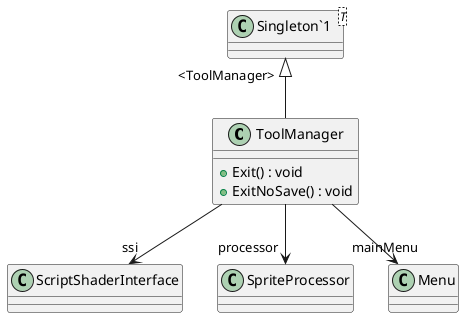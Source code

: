 @startuml
class ToolManager {
    + Exit() : void
    + ExitNoSave() : void
}
class "Singleton`1"<T> {
}
"Singleton`1" "<ToolManager>" <|-- ToolManager
ToolManager --> "ssi" ScriptShaderInterface
ToolManager --> "processor" SpriteProcessor
ToolManager --> "mainMenu" Menu
@enduml
